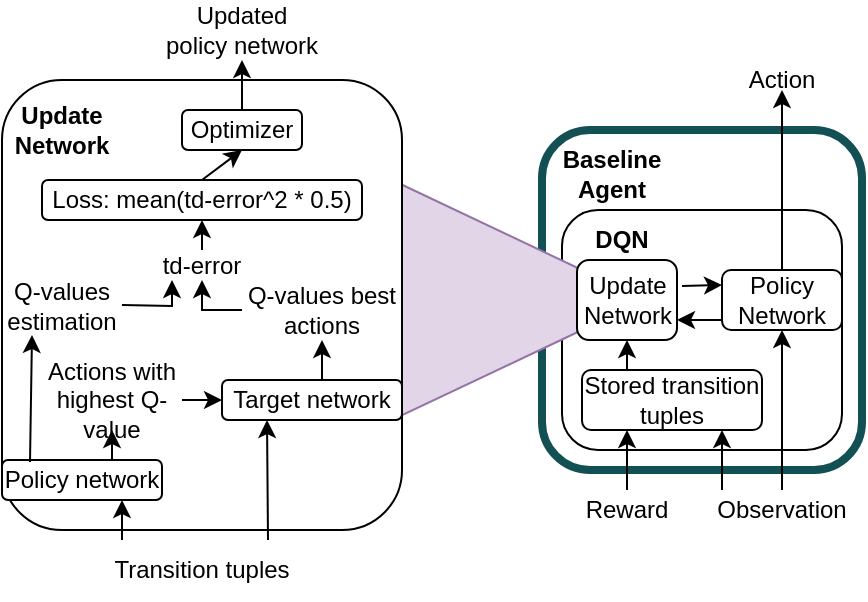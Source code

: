 <mxfile version="17.2.4" type="device"><diagram id="LzqqBYhD9N1Lm5rdjtnt" name="Page-1"><mxGraphModel dx="1102" dy="545" grid="1" gridSize="10" guides="1" tooltips="1" connect="1" arrows="1" fold="1" page="1" pageScale="1" pageWidth="850" pageHeight="1100" math="0" shadow="0"><root><mxCell id="0"/><mxCell id="1" parent="0"/><mxCell id="151LLQzy4NfJTTB8gRh7-3" value="&lt;p style=&quot;line-height: 1.5&quot;&gt;&lt;br&gt;&lt;/p&gt;" style="text;html=1;strokeColor=#125054;fillColor=none;align=center;verticalAlign=middle;whiteSpace=wrap;rounded=1;fontSize=12;strokeWidth=4;" parent="1" vertex="1"><mxGeometry x="520" y="110" width="160" height="170" as="geometry"/></mxCell><mxCell id="151LLQzy4NfJTTB8gRh7-10" value="" style="rounded=1;whiteSpace=wrap;html=1;fontSize=12;" parent="1" vertex="1"><mxGeometry x="530" y="150" width="140" height="120" as="geometry"/></mxCell><mxCell id="g7Cfeh0UI2uRogdWuKhx-28" value="" style="shape=trapezoid;perimeter=trapezoidPerimeter;whiteSpace=wrap;html=1;fixedSize=1;size=45;rotation=90;strokeColor=#9673a6;fillColor=#e1d5e7;" vertex="1" parent="1"><mxGeometry x="432.5" y="147.5" width="120" height="95" as="geometry"/></mxCell><mxCell id="151LLQzy4NfJTTB8gRh7-9" value="&lt;br&gt;&lt;b&gt;Baseline&lt;/b&gt;&lt;br&gt;&lt;div&gt;&lt;b&gt;Agent&lt;/b&gt;&lt;/div&gt;" style="text;html=1;strokeColor=none;fillColor=none;align=center;verticalAlign=middle;whiteSpace=wrap;rounded=0;fontSize=12;" parent="1" vertex="1"><mxGeometry x="525" y="110" width="60" height="30" as="geometry"/></mxCell><mxCell id="151LLQzy4NfJTTB8gRh7-16" value="Observation" style="text;html=1;strokeColor=none;fillColor=none;align=center;verticalAlign=middle;whiteSpace=wrap;rounded=0;" parent="1" vertex="1"><mxGeometry x="610" y="290" width="60" height="20" as="geometry"/></mxCell><mxCell id="151LLQzy4NfJTTB8gRh7-18" value="" style="endArrow=classic;html=1;rounded=0;exitX=0.5;exitY=0;exitDx=0;exitDy=0;entryX=0.5;entryY=1;entryDx=0;entryDy=0;" parent="1" source="151LLQzy4NfJTTB8gRh7-16" target="151LLQzy4NfJTTB8gRh7-26" edge="1"><mxGeometry width="50" height="50" relative="1" as="geometry"><mxPoint x="730" y="320" as="sourcePoint"/><mxPoint x="625" y="260" as="targetPoint"/></mxGeometry></mxCell><mxCell id="151LLQzy4NfJTTB8gRh7-19" value="&lt;div&gt;Reward&lt;/div&gt;" style="text;html=1;strokeColor=none;fillColor=none;align=center;verticalAlign=middle;whiteSpace=wrap;rounded=0;" parent="1" vertex="1"><mxGeometry x="535" y="290" width="55" height="20" as="geometry"/></mxCell><mxCell id="151LLQzy4NfJTTB8gRh7-23" value="" style="endArrow=classic;html=1;rounded=0;exitX=0.5;exitY=0;exitDx=0;exitDy=0;entryX=0.5;entryY=1;entryDx=0;entryDy=0;" parent="1" source="151LLQzy4NfJTTB8gRh7-26" target="151LLQzy4NfJTTB8gRh7-24" edge="1"><mxGeometry width="50" height="50" relative="1" as="geometry"><mxPoint x="730" y="320" as="sourcePoint"/><mxPoint x="625" y="80" as="targetPoint"/></mxGeometry></mxCell><mxCell id="151LLQzy4NfJTTB8gRh7-24" value="Action" style="text;html=1;strokeColor=none;fillColor=none;align=center;verticalAlign=middle;whiteSpace=wrap;rounded=0;" parent="1" vertex="1"><mxGeometry x="610" y="80" width="60" height="10" as="geometry"/></mxCell><mxCell id="151LLQzy4NfJTTB8gRh7-25" value="&lt;b&gt;DQN&lt;/b&gt;" style="text;html=1;strokeColor=none;fillColor=none;align=center;verticalAlign=middle;whiteSpace=wrap;rounded=0;" parent="1" vertex="1"><mxGeometry x="530" y="150" width="60" height="30" as="geometry"/></mxCell><mxCell id="151LLQzy4NfJTTB8gRh7-26" value="Policy Network" style="rounded=1;whiteSpace=wrap;html=1;" parent="1" vertex="1"><mxGeometry x="610" y="180" width="60" height="30" as="geometry"/></mxCell><mxCell id="151LLQzy4NfJTTB8gRh7-27" value="Stored transition tuples" style="text;html=1;strokeColor=default;fillColor=none;align=center;verticalAlign=middle;whiteSpace=wrap;rounded=1;" parent="1" vertex="1"><mxGeometry x="540" y="230" width="90" height="30" as="geometry"/></mxCell><mxCell id="151LLQzy4NfJTTB8gRh7-28" value="" style="endArrow=classic;html=1;rounded=0;exitX=0.5;exitY=0;exitDx=0;exitDy=0;entryX=0.25;entryY=1;entryDx=0;entryDy=0;" parent="1" source="151LLQzy4NfJTTB8gRh7-19" target="151LLQzy4NfJTTB8gRh7-27" edge="1"><mxGeometry width="50" height="50" relative="1" as="geometry"><mxPoint x="730" y="320" as="sourcePoint"/><mxPoint x="780" y="270" as="targetPoint"/></mxGeometry></mxCell><mxCell id="151LLQzy4NfJTTB8gRh7-29" value="&lt;div&gt;Update &lt;br&gt;&lt;/div&gt;&lt;div&gt;Network&lt;/div&gt;" style="rounded=1;whiteSpace=wrap;html=1;strokeColor=default;" parent="1" vertex="1"><mxGeometry x="537.5" y="175" width="50" height="40" as="geometry"/></mxCell><mxCell id="151LLQzy4NfJTTB8gRh7-31" value="" style="endArrow=classic;html=1;rounded=0;exitX=0;exitY=0;exitDx=0;exitDy=0;" parent="1" source="151LLQzy4NfJTTB8gRh7-16" edge="1"><mxGeometry width="50" height="50" relative="1" as="geometry"><mxPoint x="730" y="320" as="sourcePoint"/><mxPoint x="610" y="260" as="targetPoint"/></mxGeometry></mxCell><mxCell id="151LLQzy4NfJTTB8gRh7-32" value="" style="endArrow=classic;html=1;rounded=0;exitX=0.25;exitY=0;exitDx=0;exitDy=0;entryX=0.5;entryY=1;entryDx=0;entryDy=0;" parent="1" source="151LLQzy4NfJTTB8gRh7-27" target="151LLQzy4NfJTTB8gRh7-29" edge="1"><mxGeometry width="50" height="50" relative="1" as="geometry"><mxPoint x="730" y="320" as="sourcePoint"/><mxPoint x="780" y="270" as="targetPoint"/></mxGeometry></mxCell><mxCell id="151LLQzy4NfJTTB8gRh7-33" value="" style="endArrow=classic;html=1;rounded=0;entryX=1;entryY=0.75;entryDx=0;entryDy=0;" parent="1" target="151LLQzy4NfJTTB8gRh7-29" edge="1"><mxGeometry width="50" height="50" relative="1" as="geometry"><mxPoint x="610" y="205" as="sourcePoint"/><mxPoint x="780" y="270" as="targetPoint"/></mxGeometry></mxCell><mxCell id="151LLQzy4NfJTTB8gRh7-34" value="" style="endArrow=classic;html=1;rounded=0;entryX=0;entryY=0.25;entryDx=0;entryDy=0;" parent="1" target="151LLQzy4NfJTTB8gRh7-26" edge="1"><mxGeometry width="50" height="50" relative="1" as="geometry"><mxPoint x="590" y="188" as="sourcePoint"/><mxPoint x="780" y="270" as="targetPoint"/></mxGeometry></mxCell><mxCell id="g7Cfeh0UI2uRogdWuKhx-2" value="" style="rounded=1;whiteSpace=wrap;html=1;" vertex="1" parent="1"><mxGeometry x="250" y="85" width="200" height="225" as="geometry"/></mxCell><mxCell id="g7Cfeh0UI2uRogdWuKhx-3" value="&lt;div&gt;&lt;b&gt;Update&lt;/b&gt;&lt;/div&gt;&lt;div&gt;&lt;b&gt;Network&lt;br&gt;&lt;/b&gt;&lt;/div&gt;" style="text;html=1;strokeColor=none;fillColor=none;align=center;verticalAlign=middle;whiteSpace=wrap;rounded=0;" vertex="1" parent="1"><mxGeometry x="250" y="95" width="60" height="30" as="geometry"/></mxCell><mxCell id="g7Cfeh0UI2uRogdWuKhx-4" value="Optimizer" style="rounded=1;whiteSpace=wrap;html=1;" vertex="1" parent="1"><mxGeometry x="340" y="100" width="60" height="20" as="geometry"/></mxCell><mxCell id="g7Cfeh0UI2uRogdWuKhx-5" value="" style="endArrow=classic;html=1;rounded=0;exitX=0.5;exitY=0;exitDx=0;exitDy=0;" edge="1" parent="1" source="g7Cfeh0UI2uRogdWuKhx-4" target="g7Cfeh0UI2uRogdWuKhx-6"><mxGeometry width="50" height="50" relative="1" as="geometry"><mxPoint x="410" y="285" as="sourcePoint"/><mxPoint x="370" y="65" as="targetPoint"/></mxGeometry></mxCell><mxCell id="g7Cfeh0UI2uRogdWuKhx-6" value="&lt;div&gt;Updated&lt;/div&gt;&lt;div&gt;policy network&lt;br&gt;&lt;/div&gt;" style="text;html=1;strokeColor=none;fillColor=none;align=center;verticalAlign=middle;whiteSpace=wrap;rounded=0;" vertex="1" parent="1"><mxGeometry x="325" y="45" width="90" height="30" as="geometry"/></mxCell><mxCell id="g7Cfeh0UI2uRogdWuKhx-9" value="Loss: mean(td-error^2 * 0.5) " style="rounded=1;whiteSpace=wrap;html=1;" vertex="1" parent="1"><mxGeometry x="270" y="135" width="160" height="20" as="geometry"/></mxCell><mxCell id="g7Cfeh0UI2uRogdWuKhx-10" value="" style="endArrow=classic;html=1;rounded=0;exitX=0.5;exitY=0;exitDx=0;exitDy=0;entryX=0.5;entryY=1;entryDx=0;entryDy=0;" edge="1" parent="1" source="g7Cfeh0UI2uRogdWuKhx-9" target="g7Cfeh0UI2uRogdWuKhx-4"><mxGeometry width="50" height="50" relative="1" as="geometry"><mxPoint x="410" y="285" as="sourcePoint"/><mxPoint x="460" y="235" as="targetPoint"/></mxGeometry></mxCell><mxCell id="g7Cfeh0UI2uRogdWuKhx-11" value="Policy network" style="rounded=1;whiteSpace=wrap;html=1;" vertex="1" parent="1"><mxGeometry x="250" y="275" width="80" height="20" as="geometry"/></mxCell><mxCell id="g7Cfeh0UI2uRogdWuKhx-12" value="Target network" style="rounded=1;whiteSpace=wrap;html=1;" vertex="1" parent="1"><mxGeometry x="360" y="235" width="90" height="20" as="geometry"/></mxCell><mxCell id="g7Cfeh0UI2uRogdWuKhx-14" value="td-error" style="text;html=1;strokeColor=none;fillColor=none;align=center;verticalAlign=middle;whiteSpace=wrap;rounded=0;" vertex="1" parent="1"><mxGeometry x="320" y="170" width="60" height="15" as="geometry"/></mxCell><mxCell id="g7Cfeh0UI2uRogdWuKhx-15" value="" style="endArrow=classic;html=1;rounded=0;exitX=0.5;exitY=0;exitDx=0;exitDy=0;entryX=0.5;entryY=1;entryDx=0;entryDy=0;" edge="1" parent="1" source="g7Cfeh0UI2uRogdWuKhx-14" target="g7Cfeh0UI2uRogdWuKhx-9"><mxGeometry width="50" height="50" relative="1" as="geometry"><mxPoint x="410" y="285" as="sourcePoint"/><mxPoint x="460" y="235" as="targetPoint"/></mxGeometry></mxCell><mxCell id="g7Cfeh0UI2uRogdWuKhx-16" value="Q-values estimation" style="text;html=1;strokeColor=none;fillColor=none;align=center;verticalAlign=middle;whiteSpace=wrap;rounded=0;" vertex="1" parent="1"><mxGeometry x="250" y="182.5" width="60" height="30" as="geometry"/></mxCell><mxCell id="g7Cfeh0UI2uRogdWuKhx-17" value="Q-values best actions" style="text;html=1;strokeColor=none;fillColor=none;align=center;verticalAlign=middle;whiteSpace=wrap;rounded=0;" vertex="1" parent="1"><mxGeometry x="370" y="185" width="80" height="30" as="geometry"/></mxCell><mxCell id="g7Cfeh0UI2uRogdWuKhx-18" value="Actions with highest Q-value" style="text;html=1;strokeColor=none;fillColor=none;align=center;verticalAlign=middle;whiteSpace=wrap;rounded=0;" vertex="1" parent="1"><mxGeometry x="270" y="230" width="70" height="30" as="geometry"/></mxCell><mxCell id="g7Cfeh0UI2uRogdWuKhx-19" value="" style="endArrow=classic;html=1;rounded=0;exitX=0.175;exitY=0.05;exitDx=0;exitDy=0;entryX=0.25;entryY=1;entryDx=0;entryDy=0;exitPerimeter=0;" edge="1" parent="1" source="g7Cfeh0UI2uRogdWuKhx-11" target="g7Cfeh0UI2uRogdWuKhx-16"><mxGeometry width="50" height="50" relative="1" as="geometry"><mxPoint x="410" y="285" as="sourcePoint"/><mxPoint x="460" y="235" as="targetPoint"/></mxGeometry></mxCell><mxCell id="g7Cfeh0UI2uRogdWuKhx-20" value="" style="endArrow=classic;html=1;rounded=0;entryX=0.5;entryY=1;entryDx=0;entryDy=0;" edge="1" parent="1" target="g7Cfeh0UI2uRogdWuKhx-18"><mxGeometry width="50" height="50" relative="1" as="geometry"><mxPoint x="305" y="275" as="sourcePoint"/><mxPoint x="460" y="235" as="targetPoint"/></mxGeometry></mxCell><mxCell id="g7Cfeh0UI2uRogdWuKhx-21" value="" style="endArrow=classic;html=1;rounded=0;exitX=1;exitY=0.5;exitDx=0;exitDy=0;entryX=0;entryY=0.5;entryDx=0;entryDy=0;" edge="1" parent="1" source="g7Cfeh0UI2uRogdWuKhx-18" target="g7Cfeh0UI2uRogdWuKhx-12"><mxGeometry width="50" height="50" relative="1" as="geometry"><mxPoint x="410" y="285" as="sourcePoint"/><mxPoint x="460" y="235" as="targetPoint"/></mxGeometry></mxCell><mxCell id="g7Cfeh0UI2uRogdWuKhx-22" value="" style="endArrow=classic;html=1;rounded=0;entryX=0.5;entryY=1;entryDx=0;entryDy=0;" edge="1" parent="1" target="g7Cfeh0UI2uRogdWuKhx-17"><mxGeometry width="50" height="50" relative="1" as="geometry"><mxPoint x="410" y="235" as="sourcePoint"/><mxPoint x="460" y="235" as="targetPoint"/></mxGeometry></mxCell><mxCell id="g7Cfeh0UI2uRogdWuKhx-23" value="" style="endArrow=classic;html=1;rounded=0;exitX=1;exitY=0.5;exitDx=0;exitDy=0;entryX=0.25;entryY=1;entryDx=0;entryDy=0;" edge="1" parent="1" source="g7Cfeh0UI2uRogdWuKhx-16" target="g7Cfeh0UI2uRogdWuKhx-14"><mxGeometry width="50" height="50" relative="1" as="geometry"><mxPoint x="410" y="285" as="sourcePoint"/><mxPoint x="460" y="235" as="targetPoint"/><Array as="points"><mxPoint x="335" y="198"/></Array></mxGeometry></mxCell><mxCell id="g7Cfeh0UI2uRogdWuKhx-24" value="" style="endArrow=classic;html=1;rounded=0;entryX=0.5;entryY=1;entryDx=0;entryDy=0;exitX=0;exitY=0.5;exitDx=0;exitDy=0;" edge="1" parent="1" source="g7Cfeh0UI2uRogdWuKhx-17" target="g7Cfeh0UI2uRogdWuKhx-14"><mxGeometry width="50" height="50" relative="1" as="geometry"><mxPoint x="410" y="285" as="sourcePoint"/><mxPoint x="460" y="235" as="targetPoint"/><Array as="points"><mxPoint x="350" y="200"/></Array></mxGeometry></mxCell><mxCell id="g7Cfeh0UI2uRogdWuKhx-25" value="Transition tuples" style="text;html=1;strokeColor=none;fillColor=none;align=center;verticalAlign=middle;whiteSpace=wrap;rounded=0;" vertex="1" parent="1"><mxGeometry x="300" y="315" width="100" height="30" as="geometry"/></mxCell><mxCell id="g7Cfeh0UI2uRogdWuKhx-26" value="" style="endArrow=classic;html=1;rounded=0;entryX=0.25;entryY=1;entryDx=0;entryDy=0;" edge="1" parent="1" target="g7Cfeh0UI2uRogdWuKhx-12"><mxGeometry width="50" height="50" relative="1" as="geometry"><mxPoint x="383" y="315" as="sourcePoint"/><mxPoint x="460" y="235" as="targetPoint"/></mxGeometry></mxCell><mxCell id="g7Cfeh0UI2uRogdWuKhx-27" value="" style="endArrow=classic;html=1;rounded=0;entryX=0.75;entryY=1;entryDx=0;entryDy=0;" edge="1" parent="1" target="g7Cfeh0UI2uRogdWuKhx-11"><mxGeometry width="50" height="50" relative="1" as="geometry"><mxPoint x="310" y="315" as="sourcePoint"/><mxPoint x="460" y="235" as="targetPoint"/></mxGeometry></mxCell></root></mxGraphModel></diagram></mxfile>